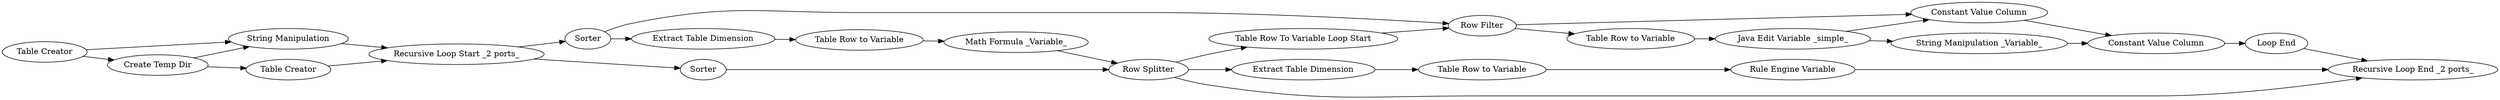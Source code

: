 digraph {
	102 -> 47
	111 -> 112
	71 -> 101
	39 -> 40
	113 -> 102
	1 -> 19
	68 -> 95
	1 -> 17
	99 -> 101
	43 -> 45
	40 -> 42
	101 -> 50
	40 -> 43
	102 -> 111
	42 -> 102
	112 -> 100
	49 -> 68
	49 -> 71
	47 -> 49
	50 -> 41
	46 -> 113
	17 -> 39
	43 -> 49
	45 -> 46
	19 -> 40
	95 -> 71
	102 -> 41
	95 -> 99
	17 -> 19
	100 -> 41
	17 [label="Create Temp Dir"]
	19 [label="String Manipulation"]
	49 [label="Row Filter"]
	41 [label="Recursive Loop End _2 ports_"]
	50 [label="Loop End"]
	1 [label="Table Creator"]
	42 [label=Sorter]
	112 [label="Table Row to Variable"]
	68 [label="Table Row to Variable"]
	47 [label="Table Row To Variable Loop Start"]
	101 [label="Constant Value Column"]
	100 [label="Rule Engine Variable"]
	99 [label="String Manipulation _Variable_"]
	111 [label="Extract Table Dimension"]
	113 [label="Math Formula _Variable_"]
	43 [label=Sorter]
	102 [label="Row Splitter"]
	71 [label="Constant Value Column"]
	46 [label="Table Row to Variable"]
	40 [label="Recursive Loop Start _2 ports_"]
	95 [label="Java Edit Variable _simple_"]
	39 [label="Table Creator"]
	45 [label="Extract Table Dimension"]
	rankdir=LR
}
